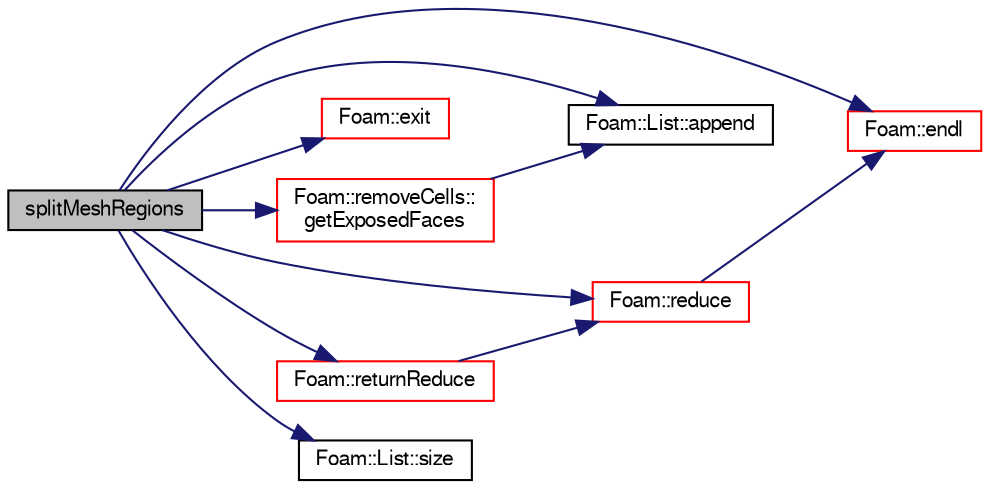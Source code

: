 digraph "splitMeshRegions"
{
  bgcolor="transparent";
  edge [fontname="FreeSans",fontsize="10",labelfontname="FreeSans",labelfontsize="10"];
  node [fontname="FreeSans",fontsize="10",shape=record];
  rankdir="LR";
  Node11427 [label="splitMeshRegions",height=0.2,width=0.4,color="black", fillcolor="grey75", style="filled", fontcolor="black"];
  Node11427 -> Node11428 [color="midnightblue",fontsize="10",style="solid",fontname="FreeSans"];
  Node11428 [label="Foam::List::append",height=0.2,width=0.4,color="black",URL="$a25694.html#a399dd2bf0d9a32016717dc90126f016b",tooltip="Append an element at the end of the list. "];
  Node11427 -> Node11429 [color="midnightblue",fontsize="10",style="solid",fontname="FreeSans"];
  Node11429 [label="Foam::endl",height=0.2,width=0.4,color="red",URL="$a21124.html#a2db8fe02a0d3909e9351bb4275b23ce4",tooltip="Add newline and flush stream. "];
  Node11427 -> Node11431 [color="midnightblue",fontsize="10",style="solid",fontname="FreeSans"];
  Node11431 [label="Foam::exit",height=0.2,width=0.4,color="red",URL="$a21124.html#a06ca7250d8e89caf05243ec094843642"];
  Node11427 -> Node11476 [color="midnightblue",fontsize="10",style="solid",fontname="FreeSans"];
  Node11476 [label="Foam::removeCells::\lgetExposedFaces",height=0.2,width=0.4,color="red",URL="$a21698.html#af7d0a466fd22f2b7991edb7423dde021",tooltip="Get labels of exposed faces. "];
  Node11476 -> Node11428 [color="midnightblue",fontsize="10",style="solid",fontname="FreeSans"];
  Node11427 -> Node11520 [color="midnightblue",fontsize="10",style="solid",fontname="FreeSans"];
  Node11520 [label="Foam::reduce",height=0.2,width=0.4,color="red",URL="$a21124.html#a7ffd6af4acc2eb9ba72ee296b5ecda23"];
  Node11520 -> Node11429 [color="midnightblue",fontsize="10",style="solid",fontname="FreeSans"];
  Node11427 -> Node11862 [color="midnightblue",fontsize="10",style="solid",fontname="FreeSans"];
  Node11862 [label="Foam::returnReduce",height=0.2,width=0.4,color="red",URL="$a21124.html#a8d528a67d2a9c6fe4fb94bc86872624b"];
  Node11862 -> Node11520 [color="midnightblue",fontsize="10",style="solid",fontname="FreeSans"];
  Node11427 -> Node11523 [color="midnightblue",fontsize="10",style="solid",fontname="FreeSans"];
  Node11523 [label="Foam::List::size",height=0.2,width=0.4,color="black",URL="$a25694.html#a8a5f6fa29bd4b500caf186f60245b384",tooltip="Override size to be inconsistent with allocated storage. "];
}
